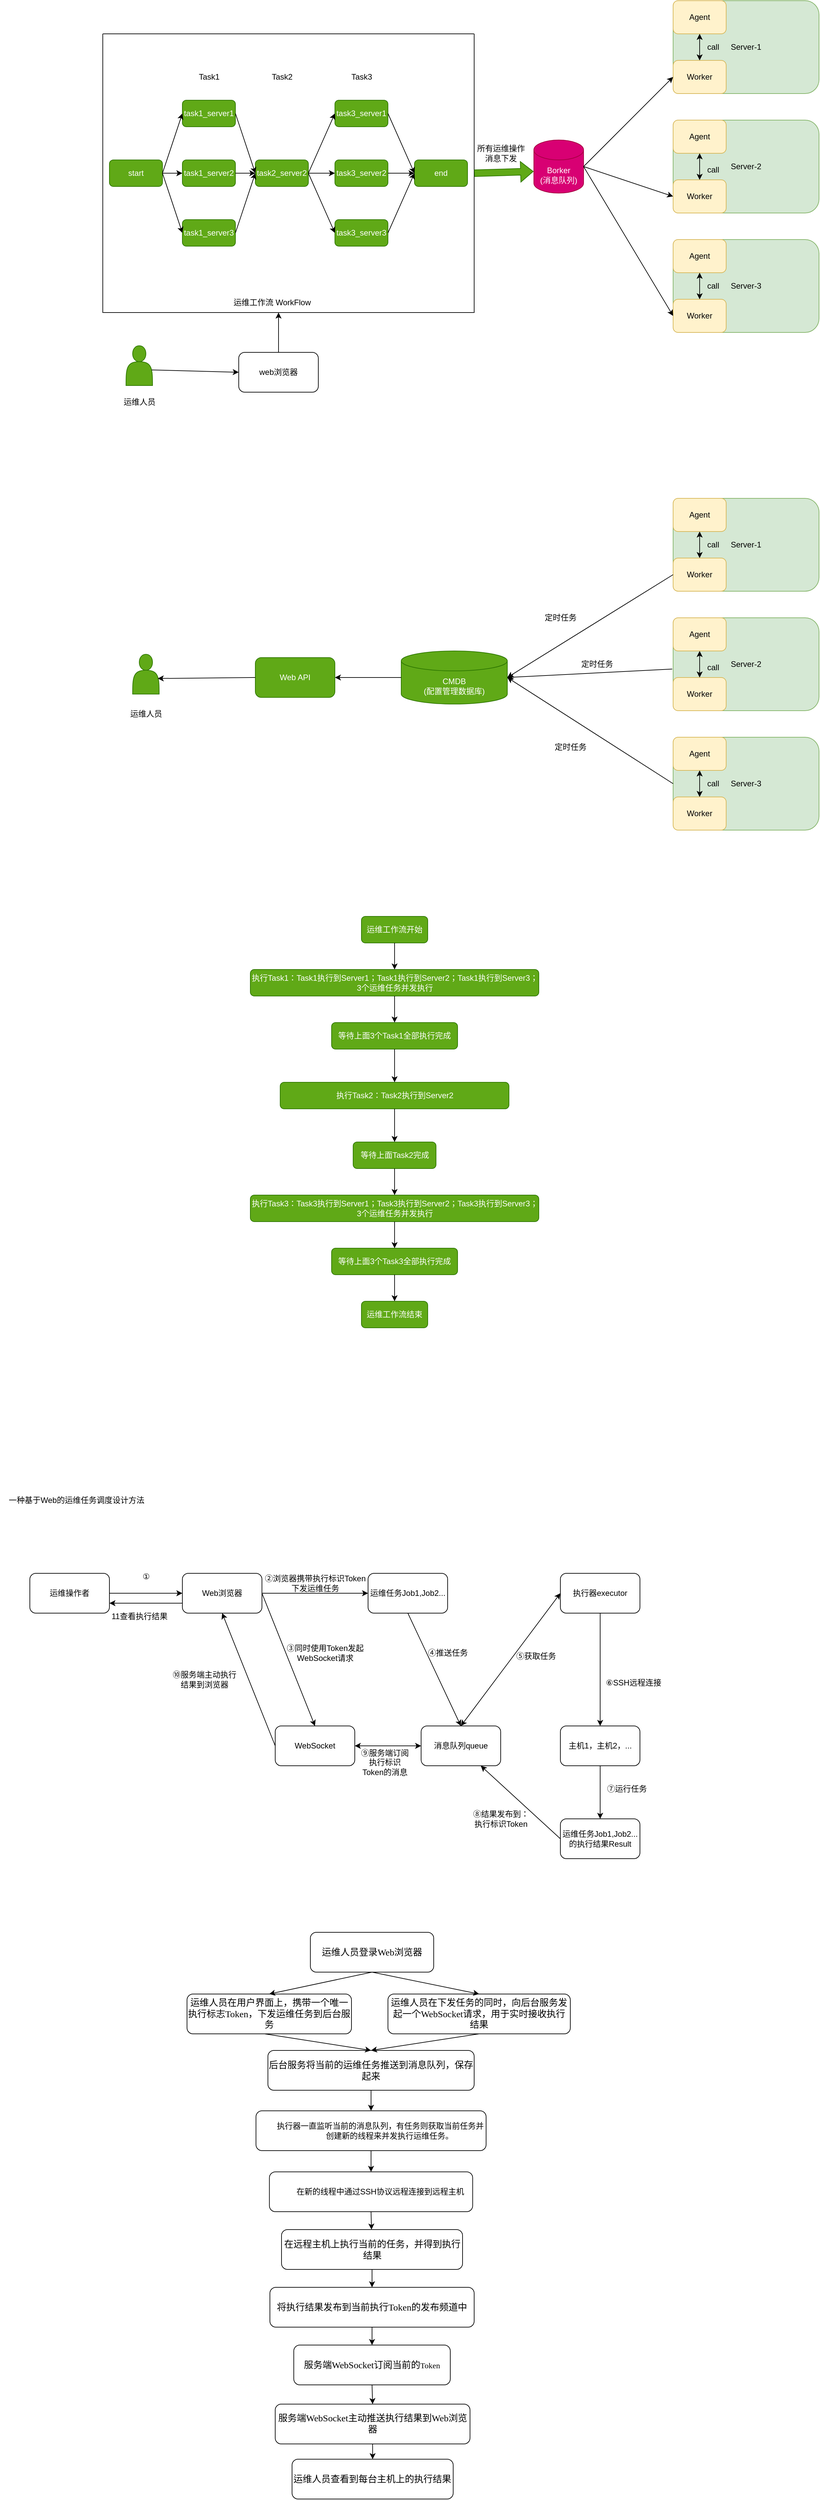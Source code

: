 <mxfile version="20.5.3" type="github">
  <diagram id="Cr2ft3EUCLHrSJw7Iuv8" name="第 1 页">
    <mxGraphModel dx="1450" dy="956" grid="0" gridSize="10" guides="1" tooltips="1" connect="1" arrows="1" fold="1" page="0" pageScale="1" pageWidth="1169" pageHeight="827" math="0" shadow="0">
      <root>
        <mxCell id="0" />
        <mxCell id="1" parent="0" />
        <mxCell id="37ncI2-MZNdE6VhE76FK-1" value="Server-1" style="rounded=1;whiteSpace=wrap;html=1;fillColor=#d5e8d4;strokeColor=#82b366;" parent="1" vertex="1">
          <mxGeometry x="890" y="100" width="220" height="140" as="geometry" />
        </mxCell>
        <mxCell id="37ncI2-MZNdE6VhE76FK-2" value="Agent" style="rounded=1;whiteSpace=wrap;html=1;fillColor=#fff2cc;strokeColor=#d6b656;" parent="1" vertex="1">
          <mxGeometry x="890" y="100" width="80" height="50" as="geometry" />
        </mxCell>
        <mxCell id="37ncI2-MZNdE6VhE76FK-3" value="Worker" style="rounded=1;whiteSpace=wrap;html=1;fillColor=#fff2cc;strokeColor=#d6b656;" parent="1" vertex="1">
          <mxGeometry x="890" y="190" width="80" height="50" as="geometry" />
        </mxCell>
        <mxCell id="37ncI2-MZNdE6VhE76FK-5" value="Borker&lt;br&gt;(消息队列)" style="shape=cylinder3;whiteSpace=wrap;html=1;boundedLbl=1;backgroundOutline=1;size=15;fillColor=#d80073;fontColor=#ffffff;strokeColor=#A50040;" parent="1" vertex="1">
          <mxGeometry x="680" y="310" width="75" height="80" as="geometry" />
        </mxCell>
        <mxCell id="37ncI2-MZNdE6VhE76FK-6" value="start" style="rounded=1;whiteSpace=wrap;html=1;fillColor=#60a917;fontColor=#ffffff;strokeColor=#2D7600;" parent="1" vertex="1">
          <mxGeometry x="40" y="340" width="80" height="40" as="geometry" />
        </mxCell>
        <mxCell id="37ncI2-MZNdE6VhE76FK-7" value="task1_server1" style="rounded=1;whiteSpace=wrap;html=1;fillColor=#60a917;fontColor=#ffffff;strokeColor=#2D7600;" parent="1" vertex="1">
          <mxGeometry x="150" y="250" width="80" height="40" as="geometry" />
        </mxCell>
        <mxCell id="37ncI2-MZNdE6VhE76FK-8" value="task1_server2" style="rounded=1;whiteSpace=wrap;html=1;fillColor=#60a917;fontColor=#ffffff;strokeColor=#2D7600;" parent="1" vertex="1">
          <mxGeometry x="150" y="340" width="80" height="40" as="geometry" />
        </mxCell>
        <mxCell id="37ncI2-MZNdE6VhE76FK-9" value="task1_server3" style="rounded=1;whiteSpace=wrap;html=1;fillColor=#60a917;fontColor=#ffffff;strokeColor=#2D7600;" parent="1" vertex="1">
          <mxGeometry x="150" y="430" width="80" height="40" as="geometry" />
        </mxCell>
        <mxCell id="37ncI2-MZNdE6VhE76FK-10" value="Task1" style="text;html=1;align=center;verticalAlign=middle;resizable=0;points=[];autosize=1;strokeColor=none;fillColor=none;" parent="1" vertex="1">
          <mxGeometry x="165" y="200" width="50" height="30" as="geometry" />
        </mxCell>
        <mxCell id="37ncI2-MZNdE6VhE76FK-11" value="task2_server2" style="rounded=1;whiteSpace=wrap;html=1;fillColor=#60a917;fontColor=#ffffff;strokeColor=#2D7600;" parent="1" vertex="1">
          <mxGeometry x="260" y="340" width="80" height="40" as="geometry" />
        </mxCell>
        <mxCell id="37ncI2-MZNdE6VhE76FK-12" value="Task2" style="text;html=1;align=center;verticalAlign=middle;resizable=0;points=[];autosize=1;strokeColor=none;fillColor=none;" parent="1" vertex="1">
          <mxGeometry x="275" y="200" width="50" height="30" as="geometry" />
        </mxCell>
        <mxCell id="37ncI2-MZNdE6VhE76FK-13" value="task3_server1" style="rounded=1;whiteSpace=wrap;html=1;fillColor=#60a917;fontColor=#ffffff;strokeColor=#2D7600;" parent="1" vertex="1">
          <mxGeometry x="380" y="250" width="80" height="40" as="geometry" />
        </mxCell>
        <mxCell id="37ncI2-MZNdE6VhE76FK-14" value="task3_server2" style="rounded=1;whiteSpace=wrap;html=1;fillColor=#60a917;fontColor=#ffffff;strokeColor=#2D7600;" parent="1" vertex="1">
          <mxGeometry x="380" y="340" width="80" height="40" as="geometry" />
        </mxCell>
        <mxCell id="37ncI2-MZNdE6VhE76FK-15" value="task3_server3" style="rounded=1;whiteSpace=wrap;html=1;fillColor=#60a917;fontColor=#ffffff;strokeColor=#2D7600;" parent="1" vertex="1">
          <mxGeometry x="380" y="430" width="80" height="40" as="geometry" />
        </mxCell>
        <mxCell id="37ncI2-MZNdE6VhE76FK-16" value="Task3" style="text;html=1;align=center;verticalAlign=middle;resizable=0;points=[];autosize=1;strokeColor=none;fillColor=none;" parent="1" vertex="1">
          <mxGeometry x="395" y="200" width="50" height="30" as="geometry" />
        </mxCell>
        <mxCell id="37ncI2-MZNdE6VhE76FK-17" value="" style="endArrow=classic;html=1;rounded=0;exitX=1;exitY=0.5;exitDx=0;exitDy=0;entryX=0;entryY=0.5;entryDx=0;entryDy=0;" parent="1" source="37ncI2-MZNdE6VhE76FK-6" target="37ncI2-MZNdE6VhE76FK-8" edge="1">
          <mxGeometry width="50" height="50" relative="1" as="geometry">
            <mxPoint x="560" y="480" as="sourcePoint" />
            <mxPoint x="610" y="430" as="targetPoint" />
          </mxGeometry>
        </mxCell>
        <mxCell id="37ncI2-MZNdE6VhE76FK-18" value="" style="endArrow=classic;html=1;rounded=0;exitX=1;exitY=0.5;exitDx=0;exitDy=0;entryX=0;entryY=0.5;entryDx=0;entryDy=0;" parent="1" source="37ncI2-MZNdE6VhE76FK-6" target="37ncI2-MZNdE6VhE76FK-7" edge="1">
          <mxGeometry width="50" height="50" relative="1" as="geometry">
            <mxPoint x="560" y="480" as="sourcePoint" />
            <mxPoint x="610" y="430" as="targetPoint" />
          </mxGeometry>
        </mxCell>
        <mxCell id="37ncI2-MZNdE6VhE76FK-19" value="" style="endArrow=classic;html=1;rounded=0;entryX=0;entryY=0.5;entryDx=0;entryDy=0;" parent="1" target="37ncI2-MZNdE6VhE76FK-9" edge="1">
          <mxGeometry width="50" height="50" relative="1" as="geometry">
            <mxPoint x="120" y="360" as="sourcePoint" />
            <mxPoint x="160" y="280" as="targetPoint" />
          </mxGeometry>
        </mxCell>
        <mxCell id="37ncI2-MZNdE6VhE76FK-20" value="" style="endArrow=classic;html=1;rounded=0;exitX=1;exitY=0.5;exitDx=0;exitDy=0;entryX=0;entryY=0.5;entryDx=0;entryDy=0;" parent="1" source="37ncI2-MZNdE6VhE76FK-7" target="37ncI2-MZNdE6VhE76FK-11" edge="1">
          <mxGeometry width="50" height="50" relative="1" as="geometry">
            <mxPoint x="560" y="480" as="sourcePoint" />
            <mxPoint x="610" y="430" as="targetPoint" />
          </mxGeometry>
        </mxCell>
        <mxCell id="37ncI2-MZNdE6VhE76FK-21" value="" style="endArrow=classic;html=1;rounded=0;exitX=1;exitY=0.5;exitDx=0;exitDy=0;entryX=0;entryY=0.5;entryDx=0;entryDy=0;" parent="1" source="37ncI2-MZNdE6VhE76FK-8" target="37ncI2-MZNdE6VhE76FK-11" edge="1">
          <mxGeometry width="50" height="50" relative="1" as="geometry">
            <mxPoint x="560" y="480" as="sourcePoint" />
            <mxPoint x="610" y="430" as="targetPoint" />
          </mxGeometry>
        </mxCell>
        <mxCell id="37ncI2-MZNdE6VhE76FK-22" value="" style="endArrow=classic;html=1;rounded=0;exitX=1;exitY=0.5;exitDx=0;exitDy=0;entryX=0;entryY=0.5;entryDx=0;entryDy=0;" parent="1" source="37ncI2-MZNdE6VhE76FK-9" target="37ncI2-MZNdE6VhE76FK-11" edge="1">
          <mxGeometry width="50" height="50" relative="1" as="geometry">
            <mxPoint x="560" y="480" as="sourcePoint" />
            <mxPoint x="610" y="430" as="targetPoint" />
          </mxGeometry>
        </mxCell>
        <mxCell id="37ncI2-MZNdE6VhE76FK-23" value="" style="endArrow=classic;html=1;rounded=0;entryX=0;entryY=0.5;entryDx=0;entryDy=0;exitX=1;exitY=0.5;exitDx=0;exitDy=0;" parent="1" source="37ncI2-MZNdE6VhE76FK-11" target="37ncI2-MZNdE6VhE76FK-13" edge="1">
          <mxGeometry width="50" height="50" relative="1" as="geometry">
            <mxPoint x="560" y="480" as="sourcePoint" />
            <mxPoint x="610" y="430" as="targetPoint" />
          </mxGeometry>
        </mxCell>
        <mxCell id="37ncI2-MZNdE6VhE76FK-24" value="" style="endArrow=classic;html=1;rounded=0;entryX=0;entryY=0.5;entryDx=0;entryDy=0;exitX=1;exitY=0.5;exitDx=0;exitDy=0;" parent="1" source="37ncI2-MZNdE6VhE76FK-11" target="37ncI2-MZNdE6VhE76FK-14" edge="1">
          <mxGeometry width="50" height="50" relative="1" as="geometry">
            <mxPoint x="560" y="480" as="sourcePoint" />
            <mxPoint x="610" y="430" as="targetPoint" />
          </mxGeometry>
        </mxCell>
        <mxCell id="37ncI2-MZNdE6VhE76FK-25" value="" style="endArrow=classic;html=1;rounded=0;exitX=1;exitY=0.5;exitDx=0;exitDy=0;entryX=0;entryY=0.5;entryDx=0;entryDy=0;" parent="1" source="37ncI2-MZNdE6VhE76FK-11" target="37ncI2-MZNdE6VhE76FK-15" edge="1">
          <mxGeometry width="50" height="50" relative="1" as="geometry">
            <mxPoint x="560" y="480" as="sourcePoint" />
            <mxPoint x="610" y="430" as="targetPoint" />
          </mxGeometry>
        </mxCell>
        <mxCell id="37ncI2-MZNdE6VhE76FK-26" value="end" style="rounded=1;whiteSpace=wrap;html=1;fillColor=#60a917;fontColor=#ffffff;strokeColor=#2D7600;" parent="1" vertex="1">
          <mxGeometry x="500" y="340" width="80" height="40" as="geometry" />
        </mxCell>
        <mxCell id="37ncI2-MZNdE6VhE76FK-27" value="" style="endArrow=classic;html=1;rounded=0;exitX=1;exitY=0.5;exitDx=0;exitDy=0;entryX=0;entryY=0.5;entryDx=0;entryDy=0;" parent="1" source="37ncI2-MZNdE6VhE76FK-13" target="37ncI2-MZNdE6VhE76FK-26" edge="1">
          <mxGeometry width="50" height="50" relative="1" as="geometry">
            <mxPoint x="560" y="480" as="sourcePoint" />
            <mxPoint x="610" y="430" as="targetPoint" />
          </mxGeometry>
        </mxCell>
        <mxCell id="37ncI2-MZNdE6VhE76FK-28" value="" style="endArrow=classic;html=1;rounded=0;exitX=1;exitY=0.5;exitDx=0;exitDy=0;entryX=0;entryY=0.5;entryDx=0;entryDy=0;" parent="1" source="37ncI2-MZNdE6VhE76FK-14" target="37ncI2-MZNdE6VhE76FK-26" edge="1">
          <mxGeometry width="50" height="50" relative="1" as="geometry">
            <mxPoint x="560" y="480" as="sourcePoint" />
            <mxPoint x="610" y="430" as="targetPoint" />
          </mxGeometry>
        </mxCell>
        <mxCell id="37ncI2-MZNdE6VhE76FK-29" value="" style="endArrow=classic;html=1;rounded=0;exitX=1;exitY=0.5;exitDx=0;exitDy=0;entryX=0;entryY=0.5;entryDx=0;entryDy=0;" parent="1" source="37ncI2-MZNdE6VhE76FK-15" target="37ncI2-MZNdE6VhE76FK-26" edge="1">
          <mxGeometry width="50" height="50" relative="1" as="geometry">
            <mxPoint x="560" y="480" as="sourcePoint" />
            <mxPoint x="610" y="430" as="targetPoint" />
          </mxGeometry>
        </mxCell>
        <mxCell id="37ncI2-MZNdE6VhE76FK-30" value="" style="swimlane;startSize=0;" parent="1" vertex="1">
          <mxGeometry x="30" y="150" width="560" height="420" as="geometry" />
        </mxCell>
        <mxCell id="37ncI2-MZNdE6VhE76FK-31" value="运维工作流 WorkFlow" style="text;html=1;align=center;verticalAlign=middle;resizable=0;points=[];autosize=1;strokeColor=none;fillColor=none;" parent="37ncI2-MZNdE6VhE76FK-30" vertex="1">
          <mxGeometry x="185" y="390" width="140" height="30" as="geometry" />
        </mxCell>
        <mxCell id="37ncI2-MZNdE6VhE76FK-32" value="Server-2" style="rounded=1;whiteSpace=wrap;html=1;fillColor=#d5e8d4;strokeColor=#82b366;" parent="1" vertex="1">
          <mxGeometry x="890" y="280" width="220" height="140" as="geometry" />
        </mxCell>
        <mxCell id="37ncI2-MZNdE6VhE76FK-33" value="Agent" style="rounded=1;whiteSpace=wrap;html=1;fillColor=#fff2cc;strokeColor=#d6b656;" parent="1" vertex="1">
          <mxGeometry x="890" y="280" width="80" height="50" as="geometry" />
        </mxCell>
        <mxCell id="37ncI2-MZNdE6VhE76FK-34" value="Worker" style="rounded=1;whiteSpace=wrap;html=1;fillColor=#fff2cc;strokeColor=#d6b656;" parent="1" vertex="1">
          <mxGeometry x="890" y="370" width="80" height="50" as="geometry" />
        </mxCell>
        <mxCell id="37ncI2-MZNdE6VhE76FK-35" value="Server-3" style="rounded=1;whiteSpace=wrap;html=1;fillColor=#d5e8d4;strokeColor=#82b366;" parent="1" vertex="1">
          <mxGeometry x="890" y="460" width="220" height="140" as="geometry" />
        </mxCell>
        <mxCell id="37ncI2-MZNdE6VhE76FK-36" value="Agent" style="rounded=1;whiteSpace=wrap;html=1;fillColor=#fff2cc;strokeColor=#d6b656;" parent="1" vertex="1">
          <mxGeometry x="890" y="460" width="80" height="50" as="geometry" />
        </mxCell>
        <mxCell id="37ncI2-MZNdE6VhE76FK-37" value="Worker" style="rounded=1;whiteSpace=wrap;html=1;fillColor=#fff2cc;strokeColor=#d6b656;" parent="1" vertex="1">
          <mxGeometry x="890" y="550" width="80" height="50" as="geometry" />
        </mxCell>
        <mxCell id="37ncI2-MZNdE6VhE76FK-39" value="" style="shape=flexArrow;endArrow=classic;html=1;rounded=0;entryX=-0.007;entryY=0.592;entryDx=0;entryDy=0;entryPerimeter=0;exitX=1;exitY=0.5;exitDx=0;exitDy=0;fillColor=#60a917;strokeColor=#2D7600;" parent="1" source="37ncI2-MZNdE6VhE76FK-30" target="37ncI2-MZNdE6VhE76FK-5" edge="1">
          <mxGeometry width="50" height="50" relative="1" as="geometry">
            <mxPoint x="560" y="540" as="sourcePoint" />
            <mxPoint x="610" y="490" as="targetPoint" />
          </mxGeometry>
        </mxCell>
        <mxCell id="37ncI2-MZNdE6VhE76FK-40" value="所有运维操作&lt;br&gt;消息下发" style="text;html=1;align=center;verticalAlign=middle;resizable=0;points=[];autosize=1;strokeColor=none;fillColor=none;" parent="1" vertex="1">
          <mxGeometry x="580" y="310" width="100" height="40" as="geometry" />
        </mxCell>
        <mxCell id="37ncI2-MZNdE6VhE76FK-41" value="" style="endArrow=classic;html=1;rounded=0;entryX=0;entryY=0.5;entryDx=0;entryDy=0;exitX=1;exitY=0.5;exitDx=0;exitDy=0;exitPerimeter=0;" parent="1" source="37ncI2-MZNdE6VhE76FK-5" target="37ncI2-MZNdE6VhE76FK-3" edge="1">
          <mxGeometry width="50" height="50" relative="1" as="geometry">
            <mxPoint x="560" y="450" as="sourcePoint" />
            <mxPoint x="610" y="400" as="targetPoint" />
          </mxGeometry>
        </mxCell>
        <mxCell id="37ncI2-MZNdE6VhE76FK-42" value="" style="endArrow=classic;html=1;rounded=0;entryX=0;entryY=0.5;entryDx=0;entryDy=0;exitX=1;exitY=0.5;exitDx=0;exitDy=0;exitPerimeter=0;" parent="1" source="37ncI2-MZNdE6VhE76FK-5" target="37ncI2-MZNdE6VhE76FK-34" edge="1">
          <mxGeometry width="50" height="50" relative="1" as="geometry">
            <mxPoint x="560" y="450" as="sourcePoint" />
            <mxPoint x="610" y="400" as="targetPoint" />
          </mxGeometry>
        </mxCell>
        <mxCell id="37ncI2-MZNdE6VhE76FK-43" value="" style="endArrow=classic;html=1;rounded=0;entryX=0;entryY=0.5;entryDx=0;entryDy=0;exitX=1;exitY=0.5;exitDx=0;exitDy=0;exitPerimeter=0;" parent="1" source="37ncI2-MZNdE6VhE76FK-5" target="37ncI2-MZNdE6VhE76FK-37" edge="1">
          <mxGeometry width="50" height="50" relative="1" as="geometry">
            <mxPoint x="560" y="450" as="sourcePoint" />
            <mxPoint x="610" y="400" as="targetPoint" />
          </mxGeometry>
        </mxCell>
        <mxCell id="37ncI2-MZNdE6VhE76FK-44" value="" style="endArrow=classic;startArrow=classic;html=1;rounded=0;entryX=0.5;entryY=1;entryDx=0;entryDy=0;exitX=0.5;exitY=0;exitDx=0;exitDy=0;" parent="1" source="37ncI2-MZNdE6VhE76FK-37" target="37ncI2-MZNdE6VhE76FK-36" edge="1">
          <mxGeometry width="50" height="50" relative="1" as="geometry">
            <mxPoint x="560" y="450" as="sourcePoint" />
            <mxPoint x="730" y="530" as="targetPoint" />
          </mxGeometry>
        </mxCell>
        <mxCell id="37ncI2-MZNdE6VhE76FK-45" value="" style="endArrow=classic;startArrow=classic;html=1;rounded=0;entryX=0.5;entryY=1;entryDx=0;entryDy=0;" parent="1" target="37ncI2-MZNdE6VhE76FK-33" edge="1">
          <mxGeometry width="50" height="50" relative="1" as="geometry">
            <mxPoint x="930" y="370" as="sourcePoint" />
            <mxPoint x="940" y="520" as="targetPoint" />
          </mxGeometry>
        </mxCell>
        <mxCell id="37ncI2-MZNdE6VhE76FK-46" value="" style="endArrow=classic;startArrow=classic;html=1;rounded=0;entryX=0.5;entryY=1;entryDx=0;entryDy=0;exitX=0.5;exitY=0;exitDx=0;exitDy=0;" parent="1" source="37ncI2-MZNdE6VhE76FK-3" target="37ncI2-MZNdE6VhE76FK-2" edge="1">
          <mxGeometry width="50" height="50" relative="1" as="geometry">
            <mxPoint x="940" y="380" as="sourcePoint" />
            <mxPoint x="940" y="340" as="targetPoint" />
          </mxGeometry>
        </mxCell>
        <mxCell id="37ncI2-MZNdE6VhE76FK-47" value="call" style="text;html=1;align=center;verticalAlign=middle;resizable=0;points=[];autosize=1;strokeColor=none;fillColor=none;" parent="1" vertex="1">
          <mxGeometry x="930" y="515" width="40" height="30" as="geometry" />
        </mxCell>
        <mxCell id="37ncI2-MZNdE6VhE76FK-48" value="call" style="text;html=1;align=center;verticalAlign=middle;resizable=0;points=[];autosize=1;strokeColor=none;fillColor=none;" parent="1" vertex="1">
          <mxGeometry x="930" y="340" width="40" height="30" as="geometry" />
        </mxCell>
        <mxCell id="37ncI2-MZNdE6VhE76FK-49" value="call" style="text;html=1;align=center;verticalAlign=middle;resizable=0;points=[];autosize=1;strokeColor=none;fillColor=none;" parent="1" vertex="1">
          <mxGeometry x="930" y="155" width="40" height="30" as="geometry" />
        </mxCell>
        <mxCell id="37ncI2-MZNdE6VhE76FK-50" value="" style="shape=actor;whiteSpace=wrap;html=1;fillColor=#60a917;fontColor=#ffffff;strokeColor=#2D7600;" parent="1" vertex="1">
          <mxGeometry x="65" y="620" width="40" height="60" as="geometry" />
        </mxCell>
        <mxCell id="37ncI2-MZNdE6VhE76FK-52" value="" style="endArrow=classic;html=1;rounded=0;exitX=0.967;exitY=0.608;exitDx=0;exitDy=0;exitPerimeter=0;entryX=0;entryY=0.5;entryDx=0;entryDy=0;" parent="1" source="37ncI2-MZNdE6VhE76FK-50" edge="1">
          <mxGeometry width="50" height="50" relative="1" as="geometry">
            <mxPoint x="565" y="500" as="sourcePoint" />
            <mxPoint x="235" y="660" as="targetPoint" />
          </mxGeometry>
        </mxCell>
        <mxCell id="37ncI2-MZNdE6VhE76FK-53" value="web浏览器" style="rounded=1;whiteSpace=wrap;html=1;" parent="1" vertex="1">
          <mxGeometry x="235" y="630" width="120" height="60" as="geometry" />
        </mxCell>
        <mxCell id="37ncI2-MZNdE6VhE76FK-54" value="" style="endArrow=classic;html=1;rounded=0;exitX=0.5;exitY=0;exitDx=0;exitDy=0;" parent="1" source="37ncI2-MZNdE6VhE76FK-53" edge="1">
          <mxGeometry width="50" height="50" relative="1" as="geometry">
            <mxPoint x="565" y="500" as="sourcePoint" />
            <mxPoint x="295" y="570" as="targetPoint" />
          </mxGeometry>
        </mxCell>
        <mxCell id="37ncI2-MZNdE6VhE76FK-55" value="运维人员" style="text;html=1;align=center;verticalAlign=middle;resizable=0;points=[];autosize=1;strokeColor=none;fillColor=none;" parent="1" vertex="1">
          <mxGeometry x="50" y="690" width="70" height="30" as="geometry" />
        </mxCell>
        <mxCell id="37ncI2-MZNdE6VhE76FK-56" value="Server-1" style="rounded=1;whiteSpace=wrap;html=1;fillColor=#d5e8d4;strokeColor=#82b366;" parent="1" vertex="1">
          <mxGeometry x="890" y="850" width="220" height="140" as="geometry" />
        </mxCell>
        <mxCell id="37ncI2-MZNdE6VhE76FK-57" value="Agent" style="rounded=1;whiteSpace=wrap;html=1;fillColor=#fff2cc;strokeColor=#d6b656;" parent="1" vertex="1">
          <mxGeometry x="890" y="850" width="80" height="50" as="geometry" />
        </mxCell>
        <mxCell id="37ncI2-MZNdE6VhE76FK-58" value="Worker" style="rounded=1;whiteSpace=wrap;html=1;fillColor=#fff2cc;strokeColor=#d6b656;" parent="1" vertex="1">
          <mxGeometry x="890" y="940" width="80" height="50" as="geometry" />
        </mxCell>
        <mxCell id="37ncI2-MZNdE6VhE76FK-59" value="Server-2" style="rounded=1;whiteSpace=wrap;html=1;fillColor=#d5e8d4;strokeColor=#82b366;" parent="1" vertex="1">
          <mxGeometry x="890" y="1030" width="220" height="140" as="geometry" />
        </mxCell>
        <mxCell id="37ncI2-MZNdE6VhE76FK-60" value="Agent" style="rounded=1;whiteSpace=wrap;html=1;fillColor=#fff2cc;strokeColor=#d6b656;" parent="1" vertex="1">
          <mxGeometry x="890" y="1030" width="80" height="50" as="geometry" />
        </mxCell>
        <mxCell id="37ncI2-MZNdE6VhE76FK-61" value="Worker" style="rounded=1;whiteSpace=wrap;html=1;fillColor=#fff2cc;strokeColor=#d6b656;" parent="1" vertex="1">
          <mxGeometry x="890" y="1120" width="80" height="50" as="geometry" />
        </mxCell>
        <mxCell id="37ncI2-MZNdE6VhE76FK-62" value="Server-3" style="rounded=1;whiteSpace=wrap;html=1;fillColor=#d5e8d4;strokeColor=#82b366;" parent="1" vertex="1">
          <mxGeometry x="890" y="1210" width="220" height="140" as="geometry" />
        </mxCell>
        <mxCell id="37ncI2-MZNdE6VhE76FK-63" value="Agent" style="rounded=1;whiteSpace=wrap;html=1;fillColor=#fff2cc;strokeColor=#d6b656;" parent="1" vertex="1">
          <mxGeometry x="890" y="1210" width="80" height="50" as="geometry" />
        </mxCell>
        <mxCell id="37ncI2-MZNdE6VhE76FK-64" value="Worker" style="rounded=1;whiteSpace=wrap;html=1;fillColor=#fff2cc;strokeColor=#d6b656;" parent="1" vertex="1">
          <mxGeometry x="890" y="1300" width="80" height="50" as="geometry" />
        </mxCell>
        <mxCell id="37ncI2-MZNdE6VhE76FK-65" value="" style="endArrow=classic;startArrow=classic;html=1;rounded=0;entryX=0.5;entryY=1;entryDx=0;entryDy=0;exitX=0.5;exitY=0;exitDx=0;exitDy=0;" parent="1" source="37ncI2-MZNdE6VhE76FK-64" target="37ncI2-MZNdE6VhE76FK-63" edge="1">
          <mxGeometry width="50" height="50" relative="1" as="geometry">
            <mxPoint x="560" y="1200" as="sourcePoint" />
            <mxPoint x="730" y="1280" as="targetPoint" />
          </mxGeometry>
        </mxCell>
        <mxCell id="37ncI2-MZNdE6VhE76FK-66" value="" style="endArrow=classic;startArrow=classic;html=1;rounded=0;entryX=0.5;entryY=1;entryDx=0;entryDy=0;" parent="1" target="37ncI2-MZNdE6VhE76FK-60" edge="1">
          <mxGeometry width="50" height="50" relative="1" as="geometry">
            <mxPoint x="930" y="1120" as="sourcePoint" />
            <mxPoint x="940" y="1270" as="targetPoint" />
          </mxGeometry>
        </mxCell>
        <mxCell id="37ncI2-MZNdE6VhE76FK-67" value="" style="endArrow=classic;startArrow=classic;html=1;rounded=0;entryX=0.5;entryY=1;entryDx=0;entryDy=0;exitX=0.5;exitY=0;exitDx=0;exitDy=0;" parent="1" source="37ncI2-MZNdE6VhE76FK-58" target="37ncI2-MZNdE6VhE76FK-57" edge="1">
          <mxGeometry width="50" height="50" relative="1" as="geometry">
            <mxPoint x="940" y="1130" as="sourcePoint" />
            <mxPoint x="940" y="1090" as="targetPoint" />
          </mxGeometry>
        </mxCell>
        <mxCell id="37ncI2-MZNdE6VhE76FK-68" value="call" style="text;html=1;align=center;verticalAlign=middle;resizable=0;points=[];autosize=1;strokeColor=none;fillColor=none;" parent="1" vertex="1">
          <mxGeometry x="930" y="1265" width="40" height="30" as="geometry" />
        </mxCell>
        <mxCell id="37ncI2-MZNdE6VhE76FK-69" value="call" style="text;html=1;align=center;verticalAlign=middle;resizable=0;points=[];autosize=1;strokeColor=none;fillColor=none;" parent="1" vertex="1">
          <mxGeometry x="930" y="1090" width="40" height="30" as="geometry" />
        </mxCell>
        <mxCell id="37ncI2-MZNdE6VhE76FK-70" value="call" style="text;html=1;align=center;verticalAlign=middle;resizable=0;points=[];autosize=1;strokeColor=none;fillColor=none;" parent="1" vertex="1">
          <mxGeometry x="930" y="905" width="40" height="30" as="geometry" />
        </mxCell>
        <mxCell id="37ncI2-MZNdE6VhE76FK-71" value="CMDB&lt;br&gt;(配置管理数据库)" style="shape=cylinder3;whiteSpace=wrap;html=1;boundedLbl=1;backgroundOutline=1;size=15;fillColor=#60a917;fontColor=#ffffff;strokeColor=#2D7600;" parent="1" vertex="1">
          <mxGeometry x="480" y="1080" width="160" height="80" as="geometry" />
        </mxCell>
        <mxCell id="37ncI2-MZNdE6VhE76FK-72" value="" style="endArrow=classic;html=1;rounded=0;entryX=1;entryY=0.5;entryDx=0;entryDy=0;entryPerimeter=0;exitX=0;exitY=0.5;exitDx=0;exitDy=0;" parent="1" source="37ncI2-MZNdE6VhE76FK-58" target="37ncI2-MZNdE6VhE76FK-71" edge="1">
          <mxGeometry width="50" height="50" relative="1" as="geometry">
            <mxPoint x="560" y="1110" as="sourcePoint" />
            <mxPoint x="610" y="1060" as="targetPoint" />
          </mxGeometry>
        </mxCell>
        <mxCell id="37ncI2-MZNdE6VhE76FK-73" value="定时任务" style="text;html=1;align=center;verticalAlign=middle;resizable=0;points=[];autosize=1;strokeColor=none;fillColor=none;" parent="1" vertex="1">
          <mxGeometry x="685" y="1015" width="70" height="30" as="geometry" />
        </mxCell>
        <mxCell id="37ncI2-MZNdE6VhE76FK-74" value="" style="endArrow=classic;html=1;rounded=0;entryX=1;entryY=0.5;entryDx=0;entryDy=0;entryPerimeter=0;exitX=-0.006;exitY=0.552;exitDx=0;exitDy=0;exitPerimeter=0;" parent="1" source="37ncI2-MZNdE6VhE76FK-59" target="37ncI2-MZNdE6VhE76FK-71" edge="1">
          <mxGeometry width="50" height="50" relative="1" as="geometry">
            <mxPoint x="560" y="1110" as="sourcePoint" />
            <mxPoint x="610" y="1060" as="targetPoint" />
          </mxGeometry>
        </mxCell>
        <mxCell id="37ncI2-MZNdE6VhE76FK-75" value="" style="endArrow=classic;html=1;rounded=0;exitX=0;exitY=0.5;exitDx=0;exitDy=0;" parent="1" source="37ncI2-MZNdE6VhE76FK-62" edge="1">
          <mxGeometry width="50" height="50" relative="1" as="geometry">
            <mxPoint x="560" y="1110" as="sourcePoint" />
            <mxPoint x="640" y="1120" as="targetPoint" />
          </mxGeometry>
        </mxCell>
        <mxCell id="37ncI2-MZNdE6VhE76FK-76" value="定时任务" style="text;html=1;align=center;verticalAlign=middle;resizable=0;points=[];autosize=1;strokeColor=none;fillColor=none;" parent="1" vertex="1">
          <mxGeometry x="740" y="1085" width="70" height="30" as="geometry" />
        </mxCell>
        <mxCell id="37ncI2-MZNdE6VhE76FK-77" value="定时任务" style="text;html=1;align=center;verticalAlign=middle;resizable=0;points=[];autosize=1;strokeColor=none;fillColor=none;" parent="1" vertex="1">
          <mxGeometry x="700" y="1210" width="70" height="30" as="geometry" />
        </mxCell>
        <mxCell id="37ncI2-MZNdE6VhE76FK-78" value="Web API" style="rounded=1;whiteSpace=wrap;html=1;fillColor=#60a917;fontColor=#ffffff;strokeColor=#2D7600;" parent="1" vertex="1">
          <mxGeometry x="260" y="1090" width="120" height="60" as="geometry" />
        </mxCell>
        <mxCell id="37ncI2-MZNdE6VhE76FK-79" value="" style="shape=actor;whiteSpace=wrap;html=1;fillColor=#60a917;fontColor=#ffffff;strokeColor=#2D7600;" parent="1" vertex="1">
          <mxGeometry x="75" y="1085" width="40" height="60" as="geometry" />
        </mxCell>
        <mxCell id="37ncI2-MZNdE6VhE76FK-80" value="运维人员" style="text;html=1;align=center;verticalAlign=middle;resizable=0;points=[];autosize=1;strokeColor=none;fillColor=none;" parent="1" vertex="1">
          <mxGeometry x="60" y="1160" width="70" height="30" as="geometry" />
        </mxCell>
        <mxCell id="37ncI2-MZNdE6VhE76FK-81" value="" style="endArrow=classic;html=1;rounded=0;entryX=1;entryY=0.5;entryDx=0;entryDy=0;exitX=0;exitY=0.5;exitDx=0;exitDy=0;exitPerimeter=0;" parent="1" source="37ncI2-MZNdE6VhE76FK-71" target="37ncI2-MZNdE6VhE76FK-78" edge="1">
          <mxGeometry width="50" height="50" relative="1" as="geometry">
            <mxPoint x="560" y="1110" as="sourcePoint" />
            <mxPoint x="610" y="1060" as="targetPoint" />
          </mxGeometry>
        </mxCell>
        <mxCell id="37ncI2-MZNdE6VhE76FK-82" value="" style="endArrow=classic;html=1;rounded=0;entryX=0.946;entryY=0.608;entryDx=0;entryDy=0;entryPerimeter=0;" parent="1" target="37ncI2-MZNdE6VhE76FK-79" edge="1">
          <mxGeometry width="50" height="50" relative="1" as="geometry">
            <mxPoint x="260" y="1120" as="sourcePoint" />
            <mxPoint x="610" y="1060" as="targetPoint" />
          </mxGeometry>
        </mxCell>
        <mxCell id="37ncI2-MZNdE6VhE76FK-83" value="运维工作流开始" style="rounded=1;whiteSpace=wrap;html=1;fillColor=#60a917;fontColor=#ffffff;strokeColor=#2D7600;" parent="1" vertex="1">
          <mxGeometry x="420" y="1480" width="100" height="40" as="geometry" />
        </mxCell>
        <mxCell id="37ncI2-MZNdE6VhE76FK-84" value="执行Task1：Task1执行到Server1；Task1执行到Server2；Task1执行到Server3；&lt;br&gt;3个运维任务并发执行" style="rounded=1;whiteSpace=wrap;html=1;fillColor=#60a917;fontColor=#ffffff;strokeColor=#2D7600;" parent="1" vertex="1">
          <mxGeometry x="252.5" y="1560" width="435" height="40" as="geometry" />
        </mxCell>
        <mxCell id="37ncI2-MZNdE6VhE76FK-85" value="等待上面3个Task1全部执行完成" style="rounded=1;whiteSpace=wrap;html=1;fillColor=#60a917;fontColor=#ffffff;strokeColor=#2D7600;" parent="1" vertex="1">
          <mxGeometry x="375" y="1640" width="190" height="40" as="geometry" />
        </mxCell>
        <mxCell id="37ncI2-MZNdE6VhE76FK-86" value="执行Task2：Task2执行到Server2" style="rounded=1;whiteSpace=wrap;html=1;fillColor=#60a917;fontColor=#ffffff;strokeColor=#2D7600;" parent="1" vertex="1">
          <mxGeometry x="297.5" y="1730" width="345" height="40" as="geometry" />
        </mxCell>
        <mxCell id="37ncI2-MZNdE6VhE76FK-87" value="等待上面Task2完成" style="rounded=1;whiteSpace=wrap;html=1;fillColor=#60a917;fontColor=#ffffff;strokeColor=#2D7600;" parent="1" vertex="1">
          <mxGeometry x="407.5" y="1820" width="125" height="40" as="geometry" />
        </mxCell>
        <mxCell id="37ncI2-MZNdE6VhE76FK-88" value="执行Task3：Task3执行到Server1；Task3执行到Server2；Task3执行到Server3；&lt;br&gt;3个运维任务并发执行" style="rounded=1;whiteSpace=wrap;html=1;fillColor=#60a917;fontColor=#ffffff;strokeColor=#2D7600;" parent="1" vertex="1">
          <mxGeometry x="252.5" y="1900" width="435" height="40" as="geometry" />
        </mxCell>
        <mxCell id="37ncI2-MZNdE6VhE76FK-89" value="等待上面3个Task3全部执行完成" style="rounded=1;whiteSpace=wrap;html=1;fillColor=#60a917;fontColor=#ffffff;strokeColor=#2D7600;" parent="1" vertex="1">
          <mxGeometry x="375" y="1980" width="190" height="40" as="geometry" />
        </mxCell>
        <mxCell id="37ncI2-MZNdE6VhE76FK-90" value="运维工作流结束" style="rounded=1;whiteSpace=wrap;html=1;fillColor=#60a917;fontColor=#ffffff;strokeColor=#2D7600;" parent="1" vertex="1">
          <mxGeometry x="420" y="2060" width="100" height="40" as="geometry" />
        </mxCell>
        <mxCell id="37ncI2-MZNdE6VhE76FK-91" value="" style="endArrow=classic;html=1;rounded=0;exitX=0.5;exitY=1;exitDx=0;exitDy=0;entryX=0.5;entryY=0;entryDx=0;entryDy=0;" parent="1" source="37ncI2-MZNdE6VhE76FK-83" target="37ncI2-MZNdE6VhE76FK-84" edge="1">
          <mxGeometry width="50" height="50" relative="1" as="geometry">
            <mxPoint x="560" y="2060" as="sourcePoint" />
            <mxPoint x="610" y="2010" as="targetPoint" />
          </mxGeometry>
        </mxCell>
        <mxCell id="37ncI2-MZNdE6VhE76FK-92" value="" style="endArrow=classic;html=1;rounded=0;exitX=0.5;exitY=1;exitDx=0;exitDy=0;entryX=0.5;entryY=0;entryDx=0;entryDy=0;" parent="1" source="37ncI2-MZNdE6VhE76FK-84" target="37ncI2-MZNdE6VhE76FK-85" edge="1">
          <mxGeometry width="50" height="50" relative="1" as="geometry">
            <mxPoint x="560" y="1810" as="sourcePoint" />
            <mxPoint x="610" y="1760" as="targetPoint" />
          </mxGeometry>
        </mxCell>
        <mxCell id="37ncI2-MZNdE6VhE76FK-93" value="" style="endArrow=classic;html=1;rounded=0;exitX=0.5;exitY=1;exitDx=0;exitDy=0;entryX=0.5;entryY=0;entryDx=0;entryDy=0;" parent="1" source="37ncI2-MZNdE6VhE76FK-85" target="37ncI2-MZNdE6VhE76FK-86" edge="1">
          <mxGeometry width="50" height="50" relative="1" as="geometry">
            <mxPoint x="560" y="1900" as="sourcePoint" />
            <mxPoint x="610" y="1850" as="targetPoint" />
          </mxGeometry>
        </mxCell>
        <mxCell id="37ncI2-MZNdE6VhE76FK-94" value="" style="endArrow=classic;html=1;rounded=0;exitX=0.5;exitY=1;exitDx=0;exitDy=0;entryX=0.5;entryY=0;entryDx=0;entryDy=0;" parent="1" source="37ncI2-MZNdE6VhE76FK-86" target="37ncI2-MZNdE6VhE76FK-87" edge="1">
          <mxGeometry width="50" height="50" relative="1" as="geometry">
            <mxPoint x="560" y="1980" as="sourcePoint" />
            <mxPoint x="610" y="1930" as="targetPoint" />
          </mxGeometry>
        </mxCell>
        <mxCell id="37ncI2-MZNdE6VhE76FK-95" value="" style="endArrow=classic;html=1;rounded=0;exitX=0.5;exitY=1;exitDx=0;exitDy=0;entryX=0.5;entryY=0;entryDx=0;entryDy=0;" parent="1" source="37ncI2-MZNdE6VhE76FK-87" target="37ncI2-MZNdE6VhE76FK-88" edge="1">
          <mxGeometry width="50" height="50" relative="1" as="geometry">
            <mxPoint x="560" y="2060" as="sourcePoint" />
            <mxPoint x="610" y="2010" as="targetPoint" />
          </mxGeometry>
        </mxCell>
        <mxCell id="37ncI2-MZNdE6VhE76FK-96" value="" style="endArrow=classic;html=1;rounded=0;exitX=0.5;exitY=1;exitDx=0;exitDy=0;" parent="1" source="37ncI2-MZNdE6VhE76FK-88" target="37ncI2-MZNdE6VhE76FK-89" edge="1">
          <mxGeometry width="50" height="50" relative="1" as="geometry">
            <mxPoint x="560" y="2150" as="sourcePoint" />
            <mxPoint x="610" y="2100" as="targetPoint" />
          </mxGeometry>
        </mxCell>
        <mxCell id="37ncI2-MZNdE6VhE76FK-97" value="" style="endArrow=classic;html=1;rounded=0;exitX=0.5;exitY=1;exitDx=0;exitDy=0;entryX=0.5;entryY=0;entryDx=0;entryDy=0;" parent="1" source="37ncI2-MZNdE6VhE76FK-89" target="37ncI2-MZNdE6VhE76FK-90" edge="1">
          <mxGeometry width="50" height="50" relative="1" as="geometry">
            <mxPoint x="560" y="1980" as="sourcePoint" />
            <mxPoint x="610" y="1930" as="targetPoint" />
          </mxGeometry>
        </mxCell>
        <mxCell id="daNGBMWp20_d8rOUzyAb-1" value="运维任务Job1,Job2..." style="rounded=1;whiteSpace=wrap;html=1;" vertex="1" parent="1">
          <mxGeometry x="430" y="2470" width="120" height="60" as="geometry" />
        </mxCell>
        <mxCell id="daNGBMWp20_d8rOUzyAb-2" value="运维操作者" style="rounded=1;whiteSpace=wrap;html=1;" vertex="1" parent="1">
          <mxGeometry x="-80" y="2470" width="120" height="60" as="geometry" />
        </mxCell>
        <mxCell id="daNGBMWp20_d8rOUzyAb-4" value="Web浏览器" style="rounded=1;whiteSpace=wrap;html=1;" vertex="1" parent="1">
          <mxGeometry x="150" y="2470" width="120" height="60" as="geometry" />
        </mxCell>
        <mxCell id="daNGBMWp20_d8rOUzyAb-5" value="消息队列queue" style="rounded=1;whiteSpace=wrap;html=1;" vertex="1" parent="1">
          <mxGeometry x="510" y="2700" width="120" height="60" as="geometry" />
        </mxCell>
        <mxCell id="daNGBMWp20_d8rOUzyAb-6" value="执行器executor" style="rounded=1;whiteSpace=wrap;html=1;" vertex="1" parent="1">
          <mxGeometry x="720" y="2470" width="120" height="60" as="geometry" />
        </mxCell>
        <mxCell id="daNGBMWp20_d8rOUzyAb-8" value="主机1，主机2，..." style="rounded=1;whiteSpace=wrap;html=1;" vertex="1" parent="1">
          <mxGeometry x="720" y="2700" width="120" height="60" as="geometry" />
        </mxCell>
        <mxCell id="daNGBMWp20_d8rOUzyAb-10" value="" style="endArrow=classic;html=1;rounded=0;exitX=0;exitY=0.5;exitDx=0;exitDy=0;entryX=0.75;entryY=1;entryDx=0;entryDy=0;" edge="1" parent="1" source="daNGBMWp20_d8rOUzyAb-23" target="daNGBMWp20_d8rOUzyAb-5">
          <mxGeometry width="50" height="50" relative="1" as="geometry">
            <mxPoint x="560" y="2680" as="sourcePoint" />
            <mxPoint x="610" y="2630" as="targetPoint" />
          </mxGeometry>
        </mxCell>
        <mxCell id="daNGBMWp20_d8rOUzyAb-11" value="⑧结果发布到：&lt;br&gt;执行标识Token" style="text;html=1;align=center;verticalAlign=middle;resizable=0;points=[];autosize=1;strokeColor=none;fillColor=none;" vertex="1" parent="1">
          <mxGeometry x="575" y="2820" width="110" height="40" as="geometry" />
        </mxCell>
        <mxCell id="daNGBMWp20_d8rOUzyAb-12" value="WebSocket" style="rounded=1;whiteSpace=wrap;html=1;" vertex="1" parent="1">
          <mxGeometry x="290" y="2700" width="120" height="60" as="geometry" />
        </mxCell>
        <mxCell id="daNGBMWp20_d8rOUzyAb-14" value="" style="endArrow=classic;html=1;rounded=0;exitX=0;exitY=0.5;exitDx=0;exitDy=0;entryX=0.5;entryY=1;entryDx=0;entryDy=0;" edge="1" parent="1" source="daNGBMWp20_d8rOUzyAb-12" target="daNGBMWp20_d8rOUzyAb-4">
          <mxGeometry width="50" height="50" relative="1" as="geometry">
            <mxPoint x="560" y="2680" as="sourcePoint" />
            <mxPoint x="610" y="2630" as="targetPoint" />
          </mxGeometry>
        </mxCell>
        <mxCell id="daNGBMWp20_d8rOUzyAb-15" value="" style="endArrow=classic;html=1;rounded=0;exitX=1;exitY=0.5;exitDx=0;exitDy=0;entryX=0.5;entryY=0;entryDx=0;entryDy=0;" edge="1" parent="1" source="daNGBMWp20_d8rOUzyAb-4" target="daNGBMWp20_d8rOUzyAb-12">
          <mxGeometry width="50" height="50" relative="1" as="geometry">
            <mxPoint x="560" y="2680" as="sourcePoint" />
            <mxPoint x="610" y="2630" as="targetPoint" />
          </mxGeometry>
        </mxCell>
        <mxCell id="daNGBMWp20_d8rOUzyAb-16" value="③同时使用Token发起&lt;br&gt;WebSocket请求" style="text;html=1;align=center;verticalAlign=middle;resizable=0;points=[];autosize=1;strokeColor=none;fillColor=none;" vertex="1" parent="1">
          <mxGeometry x="295" y="2570" width="140" height="40" as="geometry" />
        </mxCell>
        <mxCell id="daNGBMWp20_d8rOUzyAb-17" value="⑩服务端主动执行&lt;br&gt;结果到浏览器" style="text;html=1;align=center;verticalAlign=middle;resizable=0;points=[];autosize=1;strokeColor=none;fillColor=none;" vertex="1" parent="1">
          <mxGeometry x="122.5" y="2610" width="120" height="40" as="geometry" />
        </mxCell>
        <mxCell id="daNGBMWp20_d8rOUzyAb-18" value="" style="endArrow=classic;startArrow=classic;html=1;rounded=0;exitX=1;exitY=0.5;exitDx=0;exitDy=0;entryX=0;entryY=0.5;entryDx=0;entryDy=0;" edge="1" parent="1" source="daNGBMWp20_d8rOUzyAb-12" target="daNGBMWp20_d8rOUzyAb-5">
          <mxGeometry width="50" height="50" relative="1" as="geometry">
            <mxPoint x="460" y="2710" as="sourcePoint" />
            <mxPoint x="510" y="2660" as="targetPoint" />
          </mxGeometry>
        </mxCell>
        <mxCell id="daNGBMWp20_d8rOUzyAb-19" value="⑨服务端订阅&lt;br&gt;执行标识&lt;br&gt;Token的消息" style="text;html=1;align=center;verticalAlign=middle;resizable=0;points=[];autosize=1;strokeColor=none;fillColor=none;" vertex="1" parent="1">
          <mxGeometry x="405" y="2725" width="100" height="60" as="geometry" />
        </mxCell>
        <mxCell id="daNGBMWp20_d8rOUzyAb-21" value="" style="endArrow=classic;html=1;rounded=0;entryX=0.5;entryY=0;entryDx=0;entryDy=0;" edge="1" parent="1" source="daNGBMWp20_d8rOUzyAb-6" target="daNGBMWp20_d8rOUzyAb-8">
          <mxGeometry width="50" height="50" relative="1" as="geometry">
            <mxPoint x="780" y="2630" as="sourcePoint" />
            <mxPoint x="610" y="2660" as="targetPoint" />
          </mxGeometry>
        </mxCell>
        <mxCell id="daNGBMWp20_d8rOUzyAb-22" value="⑥SSH远程连接" style="text;html=1;align=center;verticalAlign=middle;resizable=0;points=[];autosize=1;strokeColor=none;fillColor=none;" vertex="1" parent="1">
          <mxGeometry x="775" y="2620" width="110" height="30" as="geometry" />
        </mxCell>
        <mxCell id="daNGBMWp20_d8rOUzyAb-23" value="运维任务Job1,Job2...的执行结果Result" style="rounded=1;whiteSpace=wrap;html=1;" vertex="1" parent="1">
          <mxGeometry x="720" y="2840" width="120" height="60" as="geometry" />
        </mxCell>
        <mxCell id="daNGBMWp20_d8rOUzyAb-24" value="" style="endArrow=classic;html=1;rounded=0;entryX=0.5;entryY=0;entryDx=0;entryDy=0;exitX=0.5;exitY=1;exitDx=0;exitDy=0;" edge="1" parent="1" source="daNGBMWp20_d8rOUzyAb-8" target="daNGBMWp20_d8rOUzyAb-23">
          <mxGeometry width="50" height="50" relative="1" as="geometry">
            <mxPoint x="560" y="2820" as="sourcePoint" />
            <mxPoint x="610" y="2770" as="targetPoint" />
          </mxGeometry>
        </mxCell>
        <mxCell id="daNGBMWp20_d8rOUzyAb-25" value="⑦运行任务" style="text;html=1;align=center;verticalAlign=middle;resizable=0;points=[];autosize=1;strokeColor=none;fillColor=none;" vertex="1" parent="1">
          <mxGeometry x="780" y="2780" width="80" height="30" as="geometry" />
        </mxCell>
        <mxCell id="daNGBMWp20_d8rOUzyAb-26" value="" style="endArrow=classic;html=1;rounded=0;entryX=0;entryY=0.5;entryDx=0;entryDy=0;" edge="1" parent="1" target="daNGBMWp20_d8rOUzyAb-1">
          <mxGeometry width="50" height="50" relative="1" as="geometry">
            <mxPoint x="270" y="2500" as="sourcePoint" />
            <mxPoint x="610" y="2730" as="targetPoint" />
          </mxGeometry>
        </mxCell>
        <mxCell id="daNGBMWp20_d8rOUzyAb-27" value="②浏览器携带执行标识Token&lt;br&gt;下发运维任务" style="text;html=1;align=center;verticalAlign=middle;resizable=0;points=[];autosize=1;strokeColor=none;fillColor=none;" vertex="1" parent="1">
          <mxGeometry x="260" y="2465" width="180" height="40" as="geometry" />
        </mxCell>
        <mxCell id="daNGBMWp20_d8rOUzyAb-28" value="" style="endArrow=classic;html=1;rounded=0;exitX=1;exitY=0.5;exitDx=0;exitDy=0;entryX=0;entryY=0.5;entryDx=0;entryDy=0;" edge="1" parent="1" source="daNGBMWp20_d8rOUzyAb-2" target="daNGBMWp20_d8rOUzyAb-4">
          <mxGeometry width="50" height="50" relative="1" as="geometry">
            <mxPoint x="320" y="2570" as="sourcePoint" />
            <mxPoint x="370" y="2520" as="targetPoint" />
          </mxGeometry>
        </mxCell>
        <mxCell id="daNGBMWp20_d8rOUzyAb-29" value="一种基于Web的运维任务调度设计方法" style="text;html=1;align=center;verticalAlign=middle;resizable=0;points=[];autosize=1;strokeColor=none;fillColor=none;" vertex="1" parent="1">
          <mxGeometry x="-125" y="2345" width="230" height="30" as="geometry" />
        </mxCell>
        <mxCell id="daNGBMWp20_d8rOUzyAb-30" value="" style="endArrow=classic;html=1;rounded=0;entryX=0.5;entryY=0;entryDx=0;entryDy=0;exitX=0.5;exitY=1;exitDx=0;exitDy=0;" edge="1" parent="1" source="daNGBMWp20_d8rOUzyAb-1" target="daNGBMWp20_d8rOUzyAb-5">
          <mxGeometry width="50" height="50" relative="1" as="geometry">
            <mxPoint x="320" y="2870" as="sourcePoint" />
            <mxPoint x="370" y="2820" as="targetPoint" />
          </mxGeometry>
        </mxCell>
        <mxCell id="daNGBMWp20_d8rOUzyAb-32" value="④推送任务" style="text;html=1;align=center;verticalAlign=middle;resizable=0;points=[];autosize=1;strokeColor=none;fillColor=none;" vertex="1" parent="1">
          <mxGeometry x="510" y="2575" width="80" height="30" as="geometry" />
        </mxCell>
        <mxCell id="daNGBMWp20_d8rOUzyAb-33" value="⑤获取任务" style="text;html=1;align=center;verticalAlign=middle;resizable=0;points=[];autosize=1;strokeColor=none;fillColor=none;" vertex="1" parent="1">
          <mxGeometry x="642.5" y="2580" width="80" height="30" as="geometry" />
        </mxCell>
        <mxCell id="daNGBMWp20_d8rOUzyAb-34" value="" style="endArrow=classic;startArrow=classic;html=1;rounded=0;entryX=0;entryY=0.5;entryDx=0;entryDy=0;exitX=0.5;exitY=0;exitDx=0;exitDy=0;" edge="1" parent="1" source="daNGBMWp20_d8rOUzyAb-5" target="daNGBMWp20_d8rOUzyAb-6">
          <mxGeometry width="50" height="50" relative="1" as="geometry">
            <mxPoint x="320" y="2770" as="sourcePoint" />
            <mxPoint x="370" y="2720" as="targetPoint" />
          </mxGeometry>
        </mxCell>
        <mxCell id="daNGBMWp20_d8rOUzyAb-35" value="①" style="text;html=1;align=center;verticalAlign=middle;resizable=0;points=[];autosize=1;strokeColor=none;fillColor=none;" vertex="1" parent="1">
          <mxGeometry x="75" y="2460" width="40" height="30" as="geometry" />
        </mxCell>
        <mxCell id="daNGBMWp20_d8rOUzyAb-37" value="" style="endArrow=classic;html=1;rounded=0;entryX=1;entryY=0.75;entryDx=0;entryDy=0;exitX=0;exitY=0.75;exitDx=0;exitDy=0;" edge="1" parent="1" source="daNGBMWp20_d8rOUzyAb-4" target="daNGBMWp20_d8rOUzyAb-2">
          <mxGeometry width="50" height="50" relative="1" as="geometry">
            <mxPoint x="40" y="2610" as="sourcePoint" />
            <mxPoint x="90" y="2560" as="targetPoint" />
          </mxGeometry>
        </mxCell>
        <mxCell id="daNGBMWp20_d8rOUzyAb-38" value="11查看执行结果" style="text;html=1;align=center;verticalAlign=middle;resizable=0;points=[];autosize=1;strokeColor=none;fillColor=none;" vertex="1" parent="1">
          <mxGeometry x="30" y="2520" width="110" height="30" as="geometry" />
        </mxCell>
        <mxCell id="daNGBMWp20_d8rOUzyAb-39" value="&lt;span style=&quot;font-size:10.5pt;mso-bidi-font-size:14.0pt;&lt;br/&gt;font-family:宋体;mso-ascii-font-family:&amp;quot;Times New Roman&amp;quot;;mso-hansi-font-family:&lt;br/&gt;&amp;quot;Times New Roman&amp;quot;;mso-bidi-font-family:&amp;quot;Times New Roman&amp;quot;;mso-font-kerning:1.0pt;&lt;br/&gt;mso-ansi-language:EN-US;mso-fareast-language:ZH-CN;mso-bidi-language:AR-SA&quot;&gt;运维人员登录&lt;/span&gt;&lt;span style=&quot;font-size:10.5pt;mso-bidi-font-size:14.0pt;font-family:&amp;quot;Times New Roman&amp;quot;,serif;&lt;br/&gt;mso-fareast-font-family:宋体;mso-font-kerning:1.0pt;mso-ansi-language:EN-US;&lt;br/&gt;mso-fareast-language:ZH-CN;mso-bidi-language:AR-SA&quot; lang=&quot;EN-US&quot;&gt;Web&lt;/span&gt;&lt;span style=&quot;font-size:10.5pt;mso-bidi-font-size:14.0pt;font-family:宋体;mso-ascii-font-family:&lt;br/&gt;&amp;quot;Times New Roman&amp;quot;;mso-hansi-font-family:&amp;quot;Times New Roman&amp;quot;;mso-bidi-font-family:&lt;br/&gt;&amp;quot;Times New Roman&amp;quot;;mso-font-kerning:1.0pt;mso-ansi-language:EN-US;mso-fareast-language:&lt;br/&gt;ZH-CN;mso-bidi-language:AR-SA&quot;&gt;浏览器&lt;/span&gt;" style="rounded=1;whiteSpace=wrap;html=1;" vertex="1" parent="1">
          <mxGeometry x="343" y="3011" width="186" height="60" as="geometry" />
        </mxCell>
        <mxCell id="daNGBMWp20_d8rOUzyAb-40" value="&lt;span style=&quot;font-size:10.5pt;mso-bidi-font-size:14.0pt;&lt;br/&gt;font-family:宋体;mso-ascii-font-family:&amp;quot;Times New Roman&amp;quot;;mso-hansi-font-family:&lt;br/&gt;&amp;quot;Times New Roman&amp;quot;;mso-bidi-font-family:&amp;quot;Times New Roman&amp;quot;;mso-font-kerning:1.0pt;&lt;br/&gt;mso-ansi-language:EN-US;mso-fareast-language:ZH-CN;mso-bidi-language:AR-SA&quot;&gt;运维人员在用户界面上，携带一个唯一执行标志&lt;/span&gt;&lt;span style=&quot;font-size:10.5pt;mso-bidi-font-size:14.0pt;font-family:&amp;quot;Times New Roman&amp;quot;,serif;&lt;br/&gt;mso-fareast-font-family:宋体;mso-font-kerning:1.0pt;mso-ansi-language:EN-US;&lt;br/&gt;mso-fareast-language:ZH-CN;mso-bidi-language:AR-SA&quot; lang=&quot;EN-US&quot;&gt;Token&lt;/span&gt;&lt;span style=&quot;font-size:10.5pt;mso-bidi-font-size:14.0pt;font-family:宋体;mso-ascii-font-family:&lt;br/&gt;&amp;quot;Times New Roman&amp;quot;;mso-hansi-font-family:&amp;quot;Times New Roman&amp;quot;;mso-bidi-font-family:&lt;br/&gt;&amp;quot;Times New Roman&amp;quot;;mso-font-kerning:1.0pt;mso-ansi-language:EN-US;mso-fareast-language:&lt;br/&gt;ZH-CN;mso-bidi-language:AR-SA&quot;&gt;，下发运维任务到后台服务&lt;/span&gt;" style="rounded=1;whiteSpace=wrap;html=1;" vertex="1" parent="1">
          <mxGeometry x="157" y="3104" width="248" height="60" as="geometry" />
        </mxCell>
        <mxCell id="daNGBMWp20_d8rOUzyAb-41" value="&lt;span style=&quot;font-size:10.5pt;mso-bidi-font-size:14.0pt;&lt;br/&gt;font-family:宋体;mso-ascii-font-family:&amp;quot;Times New Roman&amp;quot;;mso-hansi-font-family:&lt;br/&gt;&amp;quot;Times New Roman&amp;quot;;mso-bidi-font-family:&amp;quot;Times New Roman&amp;quot;;mso-font-kerning:1.0pt;&lt;br/&gt;mso-ansi-language:EN-US;mso-fareast-language:ZH-CN;mso-bidi-language:AR-SA&quot;&gt;运维人员在下发任务的同时，向后台服务发起一个&lt;/span&gt;&lt;span style=&quot;font-size:10.5pt;mso-bidi-font-size:14.0pt;font-family:&amp;quot;Times New Roman&amp;quot;,serif;&lt;br/&gt;mso-fareast-font-family:宋体;mso-font-kerning:1.0pt;mso-ansi-language:EN-US;&lt;br/&gt;mso-fareast-language:ZH-CN;mso-bidi-language:AR-SA&quot; lang=&quot;EN-US&quot;&gt;WebSocket&lt;/span&gt;&lt;span style=&quot;font-size:10.5pt;mso-bidi-font-size:14.0pt;font-family:宋体;mso-ascii-font-family:&lt;br/&gt;&amp;quot;Times New Roman&amp;quot;;mso-hansi-font-family:&amp;quot;Times New Roman&amp;quot;;mso-bidi-font-family:&lt;br/&gt;&amp;quot;Times New Roman&amp;quot;;mso-font-kerning:1.0pt;mso-ansi-language:EN-US;mso-fareast-language:&lt;br/&gt;ZH-CN;mso-bidi-language:AR-SA&quot;&gt;请求，用于实时接收执行结果&lt;/span&gt;" style="rounded=1;whiteSpace=wrap;html=1;" vertex="1" parent="1">
          <mxGeometry x="460" y="3104" width="275" height="60" as="geometry" />
        </mxCell>
        <mxCell id="daNGBMWp20_d8rOUzyAb-42" value="&lt;span style=&quot;font-size:10.5pt;mso-bidi-font-size:14.0pt;&lt;br/&gt;font-family:宋体;mso-ascii-font-family:&amp;quot;Times New Roman&amp;quot;;mso-hansi-font-family:&lt;br/&gt;&amp;quot;Times New Roman&amp;quot;;mso-bidi-font-family:&amp;quot;Times New Roman&amp;quot;;mso-font-kerning:1.0pt;&lt;br/&gt;mso-ansi-language:EN-US;mso-fareast-language:ZH-CN;mso-bidi-language:AR-SA&quot;&gt;后台服务将当前的运维任务推送到消息队列，保存起来&lt;/span&gt;" style="rounded=1;whiteSpace=wrap;html=1;" vertex="1" parent="1">
          <mxGeometry x="279" y="3189" width="311" height="60" as="geometry" />
        </mxCell>
        <mxCell id="daNGBMWp20_d8rOUzyAb-43" value="&lt;p style=&quot;margin-left:42.0pt;text-indent:-21.0pt;mso-list:l0 level1 lfo1&quot; class=&quot;MsoNormal&quot;&gt;&lt;span&gt;执行器一直监听当前的消息队列，有任务则获取当前任务并创建新的线程来并发执行运维任务。&lt;/span&gt;&lt;span lang=&quot;EN-US&quot;&gt;&lt;/span&gt;&lt;/p&gt;" style="rounded=1;whiteSpace=wrap;html=1;" vertex="1" parent="1">
          <mxGeometry x="261" y="3280" width="347" height="60" as="geometry" />
        </mxCell>
        <mxCell id="daNGBMWp20_d8rOUzyAb-44" value="&lt;p style=&quot;margin-left:42.0pt;text-indent:-21.0pt;mso-list:l0 level1 lfo1&quot; class=&quot;MsoNormal&quot;&gt;&lt;span&gt;在新的线程中通过&lt;/span&gt;&lt;span lang=&quot;EN-US&quot;&gt;SSH&lt;/span&gt;&lt;span&gt;协议远程连接到远程主机&lt;/span&gt;&lt;span lang=&quot;EN-US&quot;&gt;&lt;/span&gt;&lt;/p&gt;" style="rounded=1;whiteSpace=wrap;html=1;" vertex="1" parent="1">
          <mxGeometry x="281.25" y="3372" width="306.5" height="60" as="geometry" />
        </mxCell>
        <mxCell id="daNGBMWp20_d8rOUzyAb-45" value="&lt;span style=&quot;font-size:10.5pt;mso-bidi-font-size:14.0pt;&lt;br/&gt;font-family:宋体;mso-ascii-font-family:&amp;quot;Times New Roman&amp;quot;;mso-hansi-font-family:&lt;br/&gt;&amp;quot;Times New Roman&amp;quot;;mso-bidi-font-family:&amp;quot;Times New Roman&amp;quot;;mso-font-kerning:1.0pt;&lt;br/&gt;mso-ansi-language:EN-US;mso-fareast-language:ZH-CN;mso-bidi-language:AR-SA&quot;&gt;在远程主机上执行当前的任务，并得到执行结果&lt;/span&gt;" style="rounded=1;whiteSpace=wrap;html=1;" vertex="1" parent="1">
          <mxGeometry x="299.5" y="3459" width="273" height="60" as="geometry" />
        </mxCell>
        <mxCell id="daNGBMWp20_d8rOUzyAb-46" value="&lt;span style=&quot;font-size:10.5pt;mso-bidi-font-size:14.0pt;&lt;br/&gt;font-family:宋体;mso-ascii-font-family:&amp;quot;Times New Roman&amp;quot;;mso-hansi-font-family:&lt;br/&gt;&amp;quot;Times New Roman&amp;quot;;mso-bidi-font-family:&amp;quot;Times New Roman&amp;quot;;mso-font-kerning:1.0pt;&lt;br/&gt;mso-ansi-language:EN-US;mso-fareast-language:ZH-CN;mso-bidi-language:AR-SA&quot;&gt;将执行结果发布到当前执行&lt;/span&gt;&lt;span style=&quot;font-size:10.5pt;mso-bidi-font-size:14.0pt;font-family:&amp;quot;Times New Roman&amp;quot;,serif;&lt;br/&gt;mso-fareast-font-family:宋体;mso-font-kerning:1.0pt;mso-ansi-language:EN-US;&lt;br/&gt;mso-fareast-language:ZH-CN;mso-bidi-language:AR-SA&quot; lang=&quot;EN-US&quot;&gt;Token&lt;/span&gt;&lt;span style=&quot;font-size:10.5pt;mso-bidi-font-size:14.0pt;font-family:宋体;mso-ascii-font-family:&lt;br/&gt;&amp;quot;Times New Roman&amp;quot;;mso-hansi-font-family:&amp;quot;Times New Roman&amp;quot;;mso-bidi-font-family:&lt;br/&gt;&amp;quot;Times New Roman&amp;quot;;mso-font-kerning:1.0pt;mso-ansi-language:EN-US;mso-fareast-language:&lt;br/&gt;ZH-CN;mso-bidi-language:AR-SA&quot;&gt;的发布频道中&lt;/span&gt;" style="rounded=1;whiteSpace=wrap;html=1;" vertex="1" parent="1">
          <mxGeometry x="282" y="3546" width="308" height="60" as="geometry" />
        </mxCell>
        <mxCell id="daNGBMWp20_d8rOUzyAb-47" value="&lt;span style=&quot;font-size:10.5pt;mso-bidi-font-size:14.0pt;&lt;br/&gt;font-family:宋体;mso-ascii-font-family:&amp;quot;Times New Roman&amp;quot;;mso-hansi-font-family:&lt;br/&gt;&amp;quot;Times New Roman&amp;quot;;mso-bidi-font-family:&amp;quot;Times New Roman&amp;quot;;mso-font-kerning:1.0pt;&lt;br/&gt;mso-ansi-language:EN-US;mso-fareast-language:ZH-CN;mso-bidi-language:AR-SA&quot;&gt;服务端&lt;/span&gt;&lt;span style=&quot;font-size:10.5pt;mso-bidi-font-size:14.0pt;font-family:&amp;quot;Times New Roman&amp;quot;,serif;&lt;br/&gt;mso-fareast-font-family:宋体;mso-font-kerning:1.0pt;mso-ansi-language:EN-US;&lt;br/&gt;mso-fareast-language:ZH-CN;mso-bidi-language:AR-SA&quot; lang=&quot;EN-US&quot;&gt;WebSocket&lt;/span&gt;&lt;span style=&quot;font-size:10.5pt;mso-bidi-font-size:14.0pt;font-family:宋体;mso-ascii-font-family:&lt;br/&gt;&amp;quot;Times New Roman&amp;quot;;mso-hansi-font-family:&amp;quot;Times New Roman&amp;quot;;mso-bidi-font-family:&lt;br/&gt;&amp;quot;Times New Roman&amp;quot;;mso-font-kerning:1.0pt;mso-ansi-language:EN-US;mso-fareast-language:&lt;br/&gt;ZH-CN;mso-bidi-language:AR-SA&quot;&gt;订阅当前的&lt;/span&gt;&lt;span style=&quot;font-size:&lt;br/&gt;10.5pt;mso-bidi-font-size:14.0pt;font-family:&amp;quot;Times New Roman&amp;quot;,serif;&lt;br/&gt;mso-fareast-font-family:宋体;mso-font-kerning:1.0pt;mso-ansi-language:EN-US;&lt;br/&gt;mso-fareast-language:ZH-CN;mso-bidi-language:AR-SA&quot; lang=&quot;EN-US&quot;&gt;Token&lt;/span&gt;" style="rounded=1;whiteSpace=wrap;html=1;" vertex="1" parent="1">
          <mxGeometry x="318" y="3633" width="236" height="60" as="geometry" />
        </mxCell>
        <mxCell id="daNGBMWp20_d8rOUzyAb-48" value="&lt;span style=&quot;font-size:10.5pt;mso-bidi-font-size:14.0pt;&lt;br/&gt;font-family:宋体;mso-ascii-font-family:&amp;quot;Times New Roman&amp;quot;;mso-hansi-font-family:&lt;br/&gt;&amp;quot;Times New Roman&amp;quot;;mso-bidi-font-family:&amp;quot;Times New Roman&amp;quot;;mso-font-kerning:1.0pt;&lt;br/&gt;mso-ansi-language:EN-US;mso-fareast-language:ZH-CN;mso-bidi-language:AR-SA&quot;&gt;服务端&lt;/span&gt;&lt;span style=&quot;font-size:10.5pt;mso-bidi-font-size:14.0pt;font-family:&amp;quot;Times New Roman&amp;quot;,serif;&lt;br/&gt;mso-fareast-font-family:宋体;mso-font-kerning:1.0pt;mso-ansi-language:EN-US;&lt;br/&gt;mso-fareast-language:ZH-CN;mso-bidi-language:AR-SA&quot; lang=&quot;EN-US&quot;&gt;WebSocket&lt;/span&gt;&lt;span style=&quot;font-size:10.5pt;mso-bidi-font-size:14.0pt;font-family:宋体;mso-ascii-font-family:&lt;br/&gt;&amp;quot;Times New Roman&amp;quot;;mso-hansi-font-family:&amp;quot;Times New Roman&amp;quot;;mso-bidi-font-family:&lt;br/&gt;&amp;quot;Times New Roman&amp;quot;;mso-font-kerning:1.0pt;mso-ansi-language:EN-US;mso-fareast-language:&lt;br/&gt;ZH-CN;mso-bidi-language:AR-SA&quot;&gt;主动推送执行结果到&lt;/span&gt;&lt;span style=&quot;font-size:10.5pt;mso-bidi-font-size:14.0pt;font-family:&amp;quot;Times New Roman&amp;quot;,serif;&lt;br/&gt;mso-fareast-font-family:宋体;mso-font-kerning:1.0pt;mso-ansi-language:EN-US;&lt;br/&gt;mso-fareast-language:ZH-CN;mso-bidi-language:AR-SA&quot; lang=&quot;EN-US&quot;&gt;Web&lt;/span&gt;&lt;span style=&quot;font-size:10.5pt;mso-bidi-font-size:14.0pt;font-family:宋体;mso-ascii-font-family:&lt;br/&gt;&amp;quot;Times New Roman&amp;quot;;mso-hansi-font-family:&amp;quot;Times New Roman&amp;quot;;mso-bidi-font-family:&lt;br/&gt;&amp;quot;Times New Roman&amp;quot;;mso-font-kerning:1.0pt;mso-ansi-language:EN-US;mso-fareast-language:&lt;br/&gt;ZH-CN;mso-bidi-language:AR-SA&quot;&gt;浏览器&lt;/span&gt;" style="rounded=1;whiteSpace=wrap;html=1;" vertex="1" parent="1">
          <mxGeometry x="290" y="3722" width="293.75" height="60" as="geometry" />
        </mxCell>
        <mxCell id="daNGBMWp20_d8rOUzyAb-49" value="&lt;span style=&quot;font-size:10.5pt;mso-bidi-font-size:14.0pt;&lt;br/&gt;font-family:宋体;mso-ascii-font-family:&amp;quot;Times New Roman&amp;quot;;mso-hansi-font-family:&lt;br/&gt;&amp;quot;Times New Roman&amp;quot;;mso-bidi-font-family:&amp;quot;Times New Roman&amp;quot;;mso-font-kerning:1.0pt;&lt;br/&gt;mso-ansi-language:EN-US;mso-fareast-language:ZH-CN;mso-bidi-language:AR-SA&quot;&gt;运维人员查看到每台主机上的执行结果&lt;/span&gt;" style="rounded=1;whiteSpace=wrap;html=1;" vertex="1" parent="1">
          <mxGeometry x="315.38" y="3805" width="243" height="60" as="geometry" />
        </mxCell>
        <mxCell id="daNGBMWp20_d8rOUzyAb-50" value="" style="endArrow=classic;html=1;rounded=0;exitX=0.5;exitY=1;exitDx=0;exitDy=0;entryX=0.5;entryY=0;entryDx=0;entryDy=0;" edge="1" parent="1" source="daNGBMWp20_d8rOUzyAb-39" target="daNGBMWp20_d8rOUzyAb-40">
          <mxGeometry width="50" height="50" relative="1" as="geometry">
            <mxPoint x="382" y="3192" as="sourcePoint" />
            <mxPoint x="432" y="3142" as="targetPoint" />
          </mxGeometry>
        </mxCell>
        <mxCell id="daNGBMWp20_d8rOUzyAb-51" value="" style="endArrow=classic;html=1;rounded=0;entryX=0.5;entryY=0;entryDx=0;entryDy=0;exitX=0.5;exitY=1;exitDx=0;exitDy=0;" edge="1" parent="1" source="daNGBMWp20_d8rOUzyAb-39" target="daNGBMWp20_d8rOUzyAb-41">
          <mxGeometry width="50" height="50" relative="1" as="geometry">
            <mxPoint x="382" y="3192" as="sourcePoint" />
            <mxPoint x="432" y="3142" as="targetPoint" />
          </mxGeometry>
        </mxCell>
        <mxCell id="daNGBMWp20_d8rOUzyAb-52" value="" style="endArrow=classic;html=1;rounded=0;exitX=0.472;exitY=1;exitDx=0;exitDy=0;exitPerimeter=0;entryX=0.5;entryY=0;entryDx=0;entryDy=0;" edge="1" parent="1" source="daNGBMWp20_d8rOUzyAb-40" target="daNGBMWp20_d8rOUzyAb-42">
          <mxGeometry width="50" height="50" relative="1" as="geometry">
            <mxPoint x="382" y="3275" as="sourcePoint" />
            <mxPoint x="432" y="3225" as="targetPoint" />
          </mxGeometry>
        </mxCell>
        <mxCell id="daNGBMWp20_d8rOUzyAb-53" value="" style="endArrow=classic;html=1;rounded=0;exitX=0.5;exitY=1;exitDx=0;exitDy=0;entryX=0.5;entryY=0;entryDx=0;entryDy=0;" edge="1" parent="1" source="daNGBMWp20_d8rOUzyAb-41" target="daNGBMWp20_d8rOUzyAb-42">
          <mxGeometry width="50" height="50" relative="1" as="geometry">
            <mxPoint x="382" y="3275" as="sourcePoint" />
            <mxPoint x="432" y="3225" as="targetPoint" />
          </mxGeometry>
        </mxCell>
        <mxCell id="daNGBMWp20_d8rOUzyAb-54" value="" style="endArrow=classic;html=1;rounded=0;exitX=0.5;exitY=1;exitDx=0;exitDy=0;entryX=0.5;entryY=0;entryDx=0;entryDy=0;" edge="1" parent="1" source="daNGBMWp20_d8rOUzyAb-42" target="daNGBMWp20_d8rOUzyAb-43">
          <mxGeometry width="50" height="50" relative="1" as="geometry">
            <mxPoint x="382" y="3359" as="sourcePoint" />
            <mxPoint x="434" y="3282" as="targetPoint" />
          </mxGeometry>
        </mxCell>
        <mxCell id="daNGBMWp20_d8rOUzyAb-55" value="" style="endArrow=classic;html=1;rounded=0;exitX=0.5;exitY=1;exitDx=0;exitDy=0;entryX=0.5;entryY=0;entryDx=0;entryDy=0;" edge="1" parent="1" source="daNGBMWp20_d8rOUzyAb-43" target="daNGBMWp20_d8rOUzyAb-44">
          <mxGeometry width="50" height="50" relative="1" as="geometry">
            <mxPoint x="382" y="3442" as="sourcePoint" />
            <mxPoint x="432" y="3392" as="targetPoint" />
          </mxGeometry>
        </mxCell>
        <mxCell id="daNGBMWp20_d8rOUzyAb-56" value="" style="endArrow=classic;html=1;rounded=0;exitX=0.5;exitY=1;exitDx=0;exitDy=0;" edge="1" parent="1" source="daNGBMWp20_d8rOUzyAb-44" target="daNGBMWp20_d8rOUzyAb-45">
          <mxGeometry width="50" height="50" relative="1" as="geometry">
            <mxPoint x="382" y="3609" as="sourcePoint" />
            <mxPoint x="432" y="3559" as="targetPoint" />
          </mxGeometry>
        </mxCell>
        <mxCell id="daNGBMWp20_d8rOUzyAb-57" value="" style="endArrow=classic;html=1;rounded=0;exitX=0.5;exitY=1;exitDx=0;exitDy=0;entryX=0.5;entryY=0;entryDx=0;entryDy=0;" edge="1" parent="1" source="daNGBMWp20_d8rOUzyAb-45" target="daNGBMWp20_d8rOUzyAb-46">
          <mxGeometry width="50" height="50" relative="1" as="geometry">
            <mxPoint x="382" y="3692" as="sourcePoint" />
            <mxPoint x="432" y="3642" as="targetPoint" />
          </mxGeometry>
        </mxCell>
        <mxCell id="daNGBMWp20_d8rOUzyAb-58" value="" style="endArrow=classic;html=1;rounded=0;entryX=0.5;entryY=0;entryDx=0;entryDy=0;exitX=0.5;exitY=1;exitDx=0;exitDy=0;" edge="1" parent="1" source="daNGBMWp20_d8rOUzyAb-46" target="daNGBMWp20_d8rOUzyAb-47">
          <mxGeometry width="50" height="50" relative="1" as="geometry">
            <mxPoint x="382" y="3609" as="sourcePoint" />
            <mxPoint x="432" y="3559" as="targetPoint" />
          </mxGeometry>
        </mxCell>
        <mxCell id="daNGBMWp20_d8rOUzyAb-59" value="" style="endArrow=classic;html=1;rounded=0;exitX=0.5;exitY=1;exitDx=0;exitDy=0;entryX=0.5;entryY=0;entryDx=0;entryDy=0;" edge="1" parent="1" source="daNGBMWp20_d8rOUzyAb-47" target="daNGBMWp20_d8rOUzyAb-48">
          <mxGeometry width="50" height="50" relative="1" as="geometry">
            <mxPoint x="382" y="3775" as="sourcePoint" />
            <mxPoint x="432" y="3725" as="targetPoint" />
          </mxGeometry>
        </mxCell>
        <mxCell id="daNGBMWp20_d8rOUzyAb-60" value="" style="endArrow=classic;html=1;rounded=0;entryX=0.5;entryY=0;entryDx=0;entryDy=0;exitX=0.5;exitY=1;exitDx=0;exitDy=0;" edge="1" parent="1" source="daNGBMWp20_d8rOUzyAb-48" target="daNGBMWp20_d8rOUzyAb-49">
          <mxGeometry width="50" height="50" relative="1" as="geometry">
            <mxPoint x="382" y="3859" as="sourcePoint" />
            <mxPoint x="432" y="3809" as="targetPoint" />
          </mxGeometry>
        </mxCell>
      </root>
    </mxGraphModel>
  </diagram>
</mxfile>
